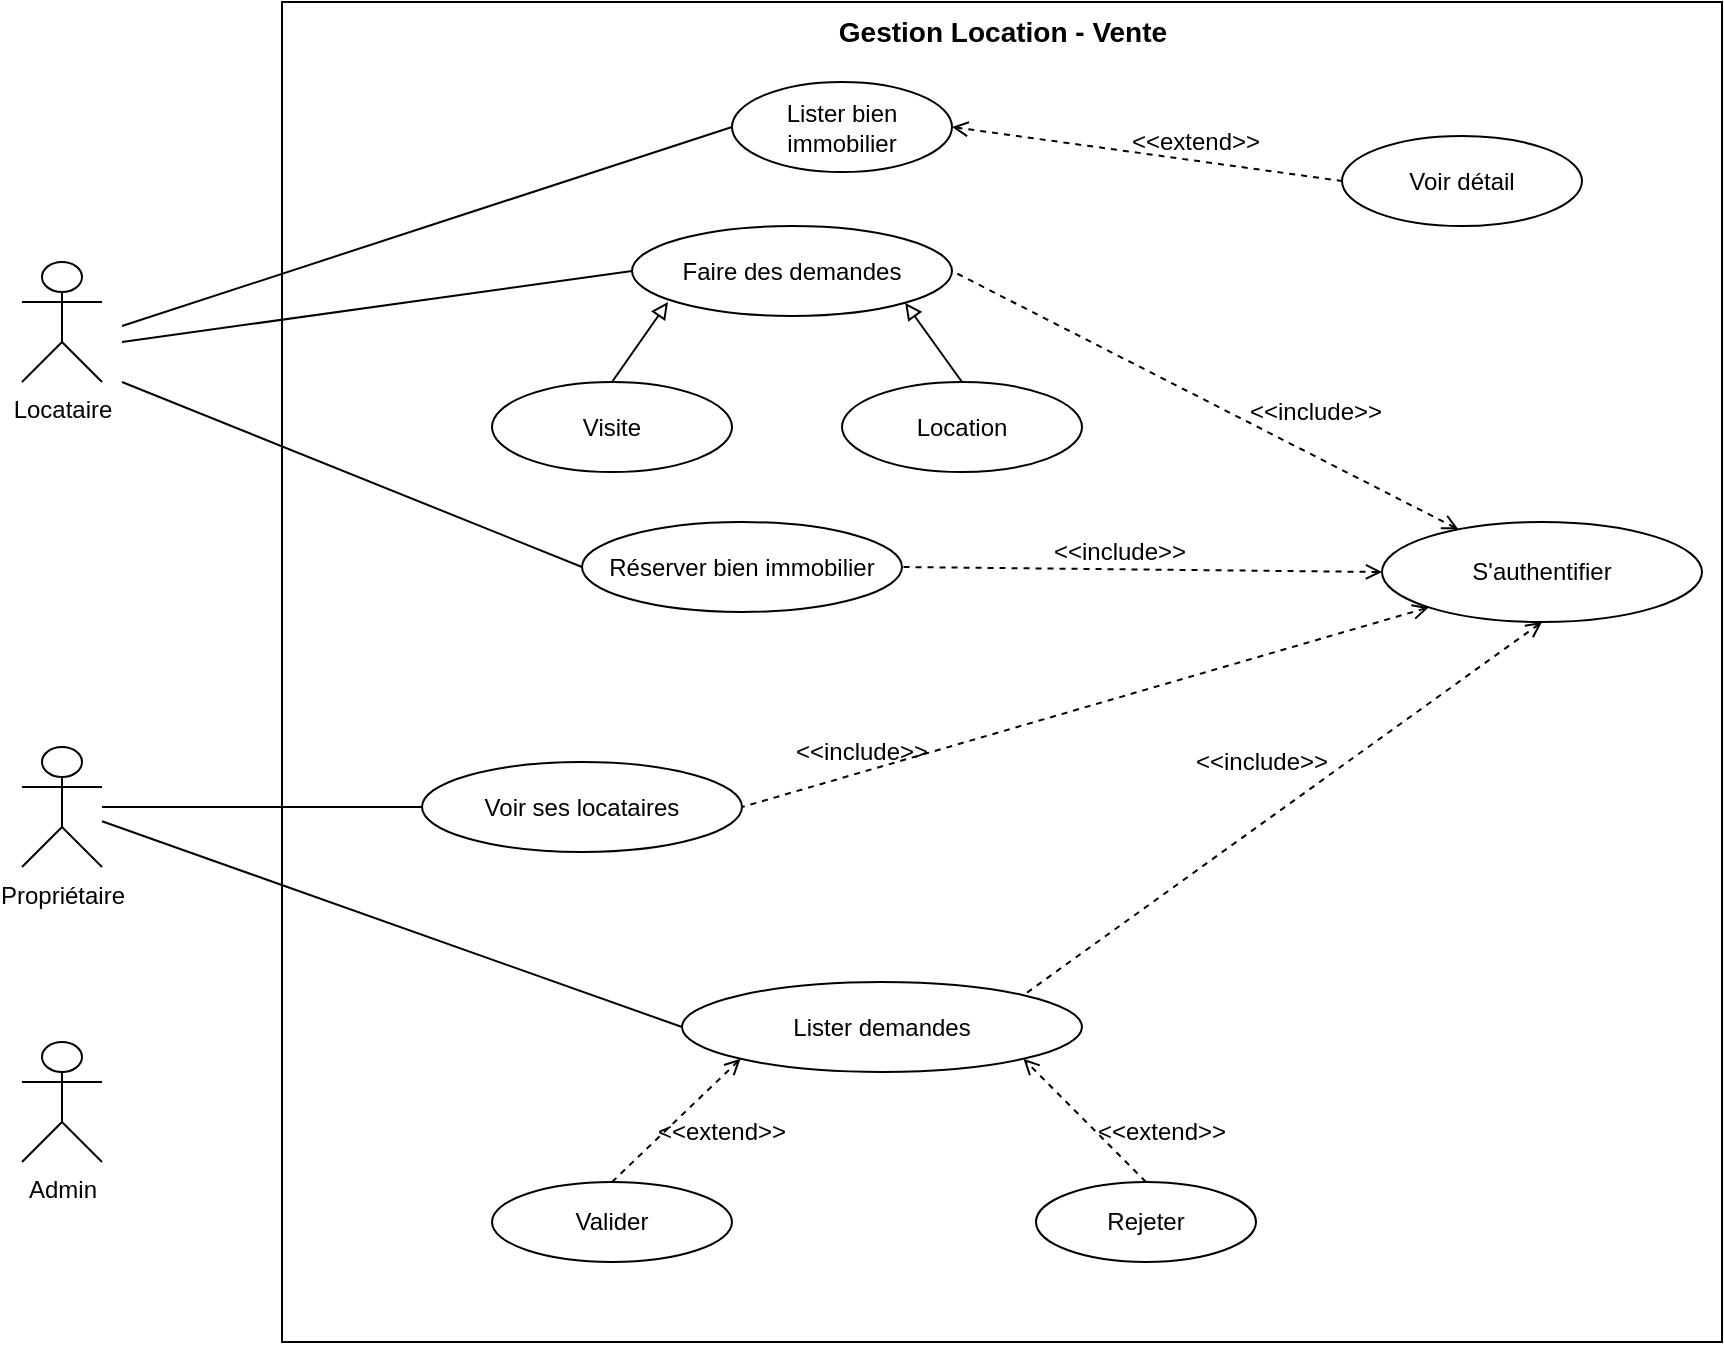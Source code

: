 <mxfile version="24.9.3">
  <diagram name="Page-1" id="ixH4_KPr5hCZXWi3gBmB">
    <mxGraphModel dx="1114" dy="560" grid="1" gridSize="10" guides="1" tooltips="1" connect="1" arrows="1" fold="1" page="1" pageScale="1" pageWidth="827" pageHeight="1169" math="0" shadow="0">
      <root>
        <mxCell id="0" />
        <mxCell id="1" parent="0" />
        <mxCell id="ok2B8oD9iGJoV4g9TKL3-38" value="&lt;font style=&quot;vertical-align: inherit;&quot;&gt;&lt;font style=&quot;vertical-align: inherit;&quot;&gt;Locataire&lt;/font&gt;&lt;/font&gt;" style="shape=umlActor;verticalLabelPosition=bottom;verticalAlign=top;html=1;outlineConnect=0;" vertex="1" parent="1">
          <mxGeometry x="70" y="270" width="40" height="60" as="geometry" />
        </mxCell>
        <mxCell id="ok2B8oD9iGJoV4g9TKL3-39" value="" style="rounded=0;whiteSpace=wrap;html=1;" vertex="1" parent="1">
          <mxGeometry x="200" y="140" width="720" height="670" as="geometry" />
        </mxCell>
        <mxCell id="ok2B8oD9iGJoV4g9TKL3-40" value="&lt;font style=&quot;vertical-align: inherit; font-size: 14px;&quot;&gt;&lt;font style=&quot;vertical-align: inherit; font-size: 14px;&quot;&gt;&lt;font style=&quot;vertical-align: inherit;&quot;&gt;&lt;font style=&quot;vertical-align: inherit;&quot;&gt;&lt;font style=&quot;vertical-align: inherit;&quot;&gt;&lt;font style=&quot;vertical-align: inherit;&quot;&gt;Gestion Location - Vente&lt;/font&gt;&lt;/font&gt;&lt;/font&gt;&lt;/font&gt;&lt;/font&gt;&lt;/font&gt;" style="text;html=1;align=center;verticalAlign=middle;whiteSpace=wrap;rounded=0;fontStyle=1;fontSize=14;" vertex="1" parent="1">
          <mxGeometry x="470.63" y="140" width="178.75" height="30" as="geometry" />
        </mxCell>
        <mxCell id="ok2B8oD9iGJoV4g9TKL3-41" value="Faire des demandes" style="ellipse;whiteSpace=wrap;html=1;" vertex="1" parent="1">
          <mxGeometry x="375" y="252" width="160" height="45" as="geometry" />
        </mxCell>
        <mxCell id="ok2B8oD9iGJoV4g9TKL3-42" value="&lt;font style=&quot;vertical-align: inherit;&quot;&gt;&lt;font style=&quot;vertical-align: inherit;&quot;&gt;&lt;font style=&quot;vertical-align: inherit;&quot;&gt;&lt;font style=&quot;vertical-align: inherit;&quot;&gt;&lt;font style=&quot;vertical-align: inherit;&quot;&gt;&lt;font style=&quot;vertical-align: inherit;&quot;&gt;&lt;font style=&quot;vertical-align: inherit;&quot;&gt;&lt;font style=&quot;vertical-align: inherit;&quot;&gt;Voir détail&lt;/font&gt;&lt;/font&gt;&lt;/font&gt;&lt;/font&gt;&lt;/font&gt;&lt;/font&gt;&lt;/font&gt;&lt;/font&gt;" style="ellipse;whiteSpace=wrap;html=1;" vertex="1" parent="1">
          <mxGeometry x="730" y="207" width="120" height="45" as="geometry" />
        </mxCell>
        <mxCell id="ok2B8oD9iGJoV4g9TKL3-43" value="&lt;font style=&quot;vertical-align: inherit;&quot;&gt;&lt;font style=&quot;vertical-align: inherit;&quot;&gt;&lt;font style=&quot;vertical-align: inherit;&quot;&gt;&lt;font style=&quot;vertical-align: inherit;&quot;&gt;&lt;font style=&quot;vertical-align: inherit;&quot;&gt;&lt;font style=&quot;vertical-align: inherit;&quot;&gt;&lt;font style=&quot;vertical-align: inherit;&quot;&gt;&lt;font style=&quot;vertical-align: inherit;&quot;&gt;Lister bien immobilier&lt;/font&gt;&lt;/font&gt;&lt;/font&gt;&lt;/font&gt;&lt;/font&gt;&lt;/font&gt;&lt;/font&gt;&lt;/font&gt;" style="ellipse;whiteSpace=wrap;html=1;" vertex="1" parent="1">
          <mxGeometry x="425" y="180" width="110" height="45" as="geometry" />
        </mxCell>
        <mxCell id="ok2B8oD9iGJoV4g9TKL3-44" value="&lt;font style=&quot;vertical-align: inherit;&quot;&gt;&lt;font style=&quot;vertical-align: inherit;&quot;&gt;&lt;font style=&quot;vertical-align: inherit;&quot;&gt;&lt;font style=&quot;vertical-align: inherit;&quot;&gt;&lt;font style=&quot;vertical-align: inherit;&quot;&gt;&lt;font style=&quot;vertical-align: inherit;&quot;&gt;&lt;font style=&quot;vertical-align: inherit;&quot;&gt;&lt;font style=&quot;vertical-align: inherit;&quot;&gt;S&#39;authentifier&lt;/font&gt;&lt;/font&gt;&lt;/font&gt;&lt;/font&gt;&lt;/font&gt;&lt;/font&gt;&lt;/font&gt;&lt;/font&gt;" style="ellipse;whiteSpace=wrap;html=1;" vertex="1" parent="1">
          <mxGeometry x="750" y="400" width="160" height="50" as="geometry" />
        </mxCell>
        <mxCell id="ok2B8oD9iGJoV4g9TKL3-45" value="&lt;font style=&quot;vertical-align: inherit;&quot;&gt;&lt;font style=&quot;vertical-align: inherit;&quot;&gt;&lt;font style=&quot;vertical-align: inherit;&quot;&gt;&lt;font style=&quot;vertical-align: inherit;&quot;&gt;&lt;font style=&quot;vertical-align: inherit;&quot;&gt;&lt;font style=&quot;vertical-align: inherit;&quot;&gt;&lt;font style=&quot;vertical-align: inherit;&quot;&gt;&lt;font style=&quot;vertical-align: inherit;&quot;&gt;Lister demandes&lt;/font&gt;&lt;/font&gt;&lt;/font&gt;&lt;/font&gt;&lt;/font&gt;&lt;/font&gt;&lt;/font&gt;&lt;/font&gt;" style="ellipse;whiteSpace=wrap;html=1;" vertex="1" parent="1">
          <mxGeometry x="400" y="630" width="200" height="45" as="geometry" />
        </mxCell>
        <mxCell id="ok2B8oD9iGJoV4g9TKL3-46" style="rounded=0;orthogonalLoop=1;jettySize=auto;html=1;exitX=0.5;exitY=0;exitDx=0;exitDy=0;endArrow=open;endFill=0;entryX=1;entryY=1;entryDx=0;entryDy=0;startArrow=none;startFill=0;dashed=1;" edge="1" parent="1" source="ok2B8oD9iGJoV4g9TKL3-47" target="ok2B8oD9iGJoV4g9TKL3-45">
          <mxGeometry relative="1" as="geometry">
            <mxPoint x="520" y="640" as="targetPoint" />
          </mxGeometry>
        </mxCell>
        <mxCell id="ok2B8oD9iGJoV4g9TKL3-47" value="&lt;font style=&quot;vertical-align: inherit;&quot;&gt;&lt;font style=&quot;vertical-align: inherit;&quot;&gt;&lt;font style=&quot;vertical-align: inherit;&quot;&gt;&lt;font style=&quot;vertical-align: inherit;&quot;&gt;&lt;font style=&quot;vertical-align: inherit;&quot;&gt;&lt;font style=&quot;vertical-align: inherit;&quot;&gt;&lt;font style=&quot;vertical-align: inherit;&quot;&gt;&lt;font style=&quot;vertical-align: inherit;&quot;&gt;Rejeter&lt;/font&gt;&lt;/font&gt;&lt;/font&gt;&lt;/font&gt;&lt;/font&gt;&lt;/font&gt;&lt;/font&gt;&lt;/font&gt;" style="ellipse;whiteSpace=wrap;html=1;" vertex="1" parent="1">
          <mxGeometry x="577" y="730" width="110" height="40" as="geometry" />
        </mxCell>
        <mxCell id="ok2B8oD9iGJoV4g9TKL3-48" style="rounded=0;orthogonalLoop=1;jettySize=auto;html=1;entryX=0;entryY=1;entryDx=0;entryDy=0;endArrow=open;endFill=0;exitX=0.5;exitY=0;exitDx=0;exitDy=0;dashed=1;startArrow=none;startFill=0;" edge="1" parent="1" source="ok2B8oD9iGJoV4g9TKL3-49" target="ok2B8oD9iGJoV4g9TKL3-45">
          <mxGeometry relative="1" as="geometry" />
        </mxCell>
        <mxCell id="ok2B8oD9iGJoV4g9TKL3-49" value="&lt;font style=&quot;vertical-align: inherit;&quot;&gt;&lt;font style=&quot;vertical-align: inherit;&quot;&gt;&lt;font style=&quot;vertical-align: inherit;&quot;&gt;&lt;font style=&quot;vertical-align: inherit;&quot;&gt;&lt;font style=&quot;vertical-align: inherit;&quot;&gt;&lt;font style=&quot;vertical-align: inherit;&quot;&gt;&lt;font style=&quot;vertical-align: inherit;&quot;&gt;&lt;font style=&quot;vertical-align: inherit;&quot;&gt;Valider&lt;/font&gt;&lt;/font&gt;&lt;/font&gt;&lt;/font&gt;&lt;/font&gt;&lt;/font&gt;&lt;/font&gt;&lt;/font&gt;" style="ellipse;whiteSpace=wrap;html=1;" vertex="1" parent="1">
          <mxGeometry x="305" y="730" width="120" height="40" as="geometry" />
        </mxCell>
        <mxCell id="ok2B8oD9iGJoV4g9TKL3-50" value="" style="endArrow=none;html=1;rounded=0;exitX=1;exitY=0.5;exitDx=0;exitDy=0;entryX=0;entryY=0.5;entryDx=0;entryDy=0;dashed=1;startArrow=open;startFill=0;" edge="1" parent="1" source="ok2B8oD9iGJoV4g9TKL3-43" target="ok2B8oD9iGJoV4g9TKL3-42">
          <mxGeometry width="50" height="50" relative="1" as="geometry">
            <mxPoint x="540" y="269" as="sourcePoint" />
            <mxPoint x="586" y="233" as="targetPoint" />
          </mxGeometry>
        </mxCell>
        <mxCell id="ok2B8oD9iGJoV4g9TKL3-51" value="&amp;lt;&amp;lt;extend&amp;gt;&amp;gt;" style="text;html=1;align=center;verticalAlign=middle;whiteSpace=wrap;rounded=0;" vertex="1" parent="1">
          <mxGeometry x="627" y="195" width="60" height="30" as="geometry" />
        </mxCell>
        <mxCell id="ok2B8oD9iGJoV4g9TKL3-52" value="" style="endArrow=none;html=1;rounded=0;dashed=1;startArrow=open;startFill=0;entryX=1;entryY=0.5;entryDx=0;entryDy=0;" edge="1" parent="1" source="ok2B8oD9iGJoV4g9TKL3-44" target="ok2B8oD9iGJoV4g9TKL3-41">
          <mxGeometry width="50" height="50" relative="1" as="geometry">
            <mxPoint x="370" y="330" as="sourcePoint" />
            <mxPoint x="510" y="299" as="targetPoint" />
          </mxGeometry>
        </mxCell>
        <mxCell id="ok2B8oD9iGJoV4g9TKL3-53" value="&amp;lt;&amp;lt;include&lt;span style=&quot;background-color: initial;&quot;&gt;&amp;gt;&amp;gt;&lt;/span&gt;" style="text;html=1;align=center;verticalAlign=middle;whiteSpace=wrap;rounded=0;" vertex="1" parent="1">
          <mxGeometry x="687" y="330" width="60" height="30" as="geometry" />
        </mxCell>
        <mxCell id="ok2B8oD9iGJoV4g9TKL3-54" value="" style="endArrow=none;html=1;rounded=0;dashed=1;startArrow=open;startFill=0;entryX=1;entryY=0.5;entryDx=0;entryDy=0;exitX=0;exitY=1;exitDx=0;exitDy=0;" edge="1" parent="1" source="ok2B8oD9iGJoV4g9TKL3-44" target="ok2B8oD9iGJoV4g9TKL3-61">
          <mxGeometry width="50" height="50" relative="1" as="geometry">
            <mxPoint x="726.931" y="419.998" as="sourcePoint" />
            <mxPoint x="535.001" y="559.09" as="targetPoint" />
          </mxGeometry>
        </mxCell>
        <mxCell id="ok2B8oD9iGJoV4g9TKL3-55" value="&amp;lt;&amp;lt;include&lt;span style=&quot;background-color: initial;&quot;&gt;&amp;gt;&amp;gt;&lt;/span&gt;" style="text;html=1;align=center;verticalAlign=middle;whiteSpace=wrap;rounded=0;" vertex="1" parent="1">
          <mxGeometry x="460" y="500" width="60" height="30" as="geometry" />
        </mxCell>
        <mxCell id="ok2B8oD9iGJoV4g9TKL3-56" value="&lt;font style=&quot;vertical-align: inherit;&quot;&gt;&lt;font style=&quot;vertical-align: inherit;&quot;&gt;Propriétaire&lt;/font&gt;&lt;/font&gt;" style="shape=umlActor;verticalLabelPosition=bottom;verticalAlign=top;html=1;outlineConnect=0;" vertex="1" parent="1">
          <mxGeometry x="70" y="512.5" width="40" height="60" as="geometry" />
        </mxCell>
        <mxCell id="ok2B8oD9iGJoV4g9TKL3-57" value="&lt;font style=&quot;vertical-align: inherit;&quot;&gt;&lt;font style=&quot;vertical-align: inherit;&quot;&gt;Admin&lt;/font&gt;&lt;/font&gt;" style="shape=umlActor;verticalLabelPosition=bottom;verticalAlign=top;html=1;outlineConnect=0;" vertex="1" parent="1">
          <mxGeometry x="70" y="660" width="40" height="60" as="geometry" />
        </mxCell>
        <mxCell id="ok2B8oD9iGJoV4g9TKL3-58" value="&lt;font style=&quot;vertical-align: inherit;&quot;&gt;&lt;font style=&quot;vertical-align: inherit;&quot;&gt;&lt;font style=&quot;vertical-align: inherit;&quot;&gt;&lt;font style=&quot;vertical-align: inherit;&quot;&gt;Visite&lt;/font&gt;&lt;/font&gt;&lt;/font&gt;&lt;/font&gt;" style="ellipse;whiteSpace=wrap;html=1;" vertex="1" parent="1">
          <mxGeometry x="305" y="330" width="120" height="45" as="geometry" />
        </mxCell>
        <mxCell id="ok2B8oD9iGJoV4g9TKL3-59" value="&lt;font style=&quot;vertical-align: inherit;&quot;&gt;&lt;font style=&quot;vertical-align: inherit;&quot;&gt;&lt;font style=&quot;vertical-align: inherit;&quot;&gt;&lt;font style=&quot;vertical-align: inherit;&quot;&gt;Location&lt;/font&gt;&lt;/font&gt;&lt;/font&gt;&lt;/font&gt;" style="ellipse;whiteSpace=wrap;html=1;" vertex="1" parent="1">
          <mxGeometry x="480" y="330" width="120" height="45" as="geometry" />
        </mxCell>
        <mxCell id="ok2B8oD9iGJoV4g9TKL3-60" value="Réserver bien immobilier" style="ellipse;whiteSpace=wrap;html=1;" vertex="1" parent="1">
          <mxGeometry x="350" y="400" width="160" height="45" as="geometry" />
        </mxCell>
        <mxCell id="ok2B8oD9iGJoV4g9TKL3-61" value="Voir ses locataires" style="ellipse;whiteSpace=wrap;html=1;" vertex="1" parent="1">
          <mxGeometry x="270" y="520" width="160" height="45" as="geometry" />
        </mxCell>
        <mxCell id="ok2B8oD9iGJoV4g9TKL3-62" value="" style="endArrow=none;html=1;rounded=0;dashed=1;startArrow=open;startFill=0;entryX=1;entryY=0;entryDx=0;entryDy=0;exitX=0.5;exitY=1;exitDx=0;exitDy=0;" edge="1" parent="1" source="ok2B8oD9iGJoV4g9TKL3-44" target="ok2B8oD9iGJoV4g9TKL3-45">
          <mxGeometry width="50" height="50" relative="1" as="geometry">
            <mxPoint x="773" y="493" as="sourcePoint" />
            <mxPoint x="582" y="632" as="targetPoint" />
          </mxGeometry>
        </mxCell>
        <mxCell id="ok2B8oD9iGJoV4g9TKL3-63" value="" style="endArrow=none;html=1;rounded=0;entryX=0;entryY=0.5;entryDx=0;entryDy=0;" edge="1" parent="1" target="ok2B8oD9iGJoV4g9TKL3-43">
          <mxGeometry width="50" height="50" relative="1" as="geometry">
            <mxPoint x="120" y="302" as="sourcePoint" />
            <mxPoint x="170" y="252" as="targetPoint" />
          </mxGeometry>
        </mxCell>
        <mxCell id="ok2B8oD9iGJoV4g9TKL3-64" value="" style="endArrow=none;html=1;rounded=0;entryX=0;entryY=0.5;entryDx=0;entryDy=0;" edge="1" parent="1" target="ok2B8oD9iGJoV4g9TKL3-41">
          <mxGeometry width="50" height="50" relative="1" as="geometry">
            <mxPoint x="120" y="310" as="sourcePoint" />
            <mxPoint x="425" y="237" as="targetPoint" />
          </mxGeometry>
        </mxCell>
        <mxCell id="ok2B8oD9iGJoV4g9TKL3-65" value="" style="endArrow=none;html=1;rounded=0;entryX=0;entryY=0.5;entryDx=0;entryDy=0;" edge="1" parent="1" target="ok2B8oD9iGJoV4g9TKL3-60">
          <mxGeometry width="50" height="50" relative="1" as="geometry">
            <mxPoint x="120" y="330" as="sourcePoint" />
            <mxPoint x="315" y="410" as="targetPoint" />
          </mxGeometry>
        </mxCell>
        <mxCell id="ok2B8oD9iGJoV4g9TKL3-66" value="" style="endArrow=none;html=1;rounded=0;dashed=1;startArrow=open;startFill=0;entryX=1;entryY=0.5;entryDx=0;entryDy=0;exitX=0;exitY=0.5;exitDx=0;exitDy=0;" edge="1" parent="1" source="ok2B8oD9iGJoV4g9TKL3-44" target="ok2B8oD9iGJoV4g9TKL3-60">
          <mxGeometry width="50" height="50" relative="1" as="geometry">
            <mxPoint x="693" y="400" as="sourcePoint" />
            <mxPoint x="350" y="500" as="targetPoint" />
          </mxGeometry>
        </mxCell>
        <mxCell id="ok2B8oD9iGJoV4g9TKL3-67" value="" style="endArrow=none;html=1;rounded=0;entryX=0;entryY=0.5;entryDx=0;entryDy=0;" edge="1" parent="1" source="ok2B8oD9iGJoV4g9TKL3-56" target="ok2B8oD9iGJoV4g9TKL3-61">
          <mxGeometry width="50" height="50" relative="1" as="geometry">
            <mxPoint x="110" y="400" as="sourcePoint" />
            <mxPoint x="340" y="493" as="targetPoint" />
          </mxGeometry>
        </mxCell>
        <mxCell id="ok2B8oD9iGJoV4g9TKL3-68" value="" style="endArrow=none;html=1;rounded=0;entryX=0;entryY=0.5;entryDx=0;entryDy=0;" edge="1" parent="1" source="ok2B8oD9iGJoV4g9TKL3-56" target="ok2B8oD9iGJoV4g9TKL3-45">
          <mxGeometry width="50" height="50" relative="1" as="geometry">
            <mxPoint x="124" y="660" as="sourcePoint" />
            <mxPoint x="274" y="694" as="targetPoint" />
          </mxGeometry>
        </mxCell>
        <mxCell id="ok2B8oD9iGJoV4g9TKL3-69" value="&amp;lt;&amp;lt;extend&amp;gt;&amp;gt;" style="text;html=1;align=center;verticalAlign=middle;whiteSpace=wrap;rounded=0;" vertex="1" parent="1">
          <mxGeometry x="390" y="690" width="60" height="30" as="geometry" />
        </mxCell>
        <mxCell id="ok2B8oD9iGJoV4g9TKL3-70" value="&amp;lt;&amp;lt;extend&amp;gt;&amp;gt;" style="text;html=1;align=center;verticalAlign=middle;whiteSpace=wrap;rounded=0;" vertex="1" parent="1">
          <mxGeometry x="610" y="690" width="60" height="30" as="geometry" />
        </mxCell>
        <mxCell id="ok2B8oD9iGJoV4g9TKL3-71" value="&amp;lt;&amp;lt;include&lt;span style=&quot;background-color: initial;&quot;&gt;&amp;gt;&amp;gt;&lt;/span&gt;" style="text;html=1;align=center;verticalAlign=middle;whiteSpace=wrap;rounded=0;" vertex="1" parent="1">
          <mxGeometry x="660" y="505" width="60" height="30" as="geometry" />
        </mxCell>
        <mxCell id="ok2B8oD9iGJoV4g9TKL3-72" value="&amp;lt;&amp;lt;include&lt;span style=&quot;background-color: initial;&quot;&gt;&amp;gt;&amp;gt;&lt;/span&gt;" style="text;html=1;align=center;verticalAlign=middle;whiteSpace=wrap;rounded=0;" vertex="1" parent="1">
          <mxGeometry x="589.38" y="400" width="60" height="30" as="geometry" />
        </mxCell>
        <mxCell id="ok2B8oD9iGJoV4g9TKL3-73" style="rounded=0;orthogonalLoop=1;jettySize=auto;html=1;entryX=0;entryY=1;entryDx=0;entryDy=0;endArrow=block;endFill=0;exitX=0.5;exitY=0;exitDx=0;exitDy=0;startArrow=none;startFill=0;" edge="1" parent="1" source="ok2B8oD9iGJoV4g9TKL3-58">
          <mxGeometry relative="1" as="geometry">
            <mxPoint x="330" y="347" as="sourcePoint" />
            <mxPoint x="393" y="290" as="targetPoint" />
          </mxGeometry>
        </mxCell>
        <mxCell id="ok2B8oD9iGJoV4g9TKL3-74" style="rounded=0;orthogonalLoop=1;jettySize=auto;html=1;entryX=1;entryY=1;entryDx=0;entryDy=0;endArrow=block;endFill=0;exitX=0.5;exitY=0;exitDx=0;exitDy=0;startArrow=none;startFill=0;" edge="1" parent="1" source="ok2B8oD9iGJoV4g9TKL3-59" target="ok2B8oD9iGJoV4g9TKL3-41">
          <mxGeometry relative="1" as="geometry">
            <mxPoint x="425" y="340" as="sourcePoint" />
            <mxPoint x="468" y="300" as="targetPoint" />
          </mxGeometry>
        </mxCell>
      </root>
    </mxGraphModel>
  </diagram>
</mxfile>
